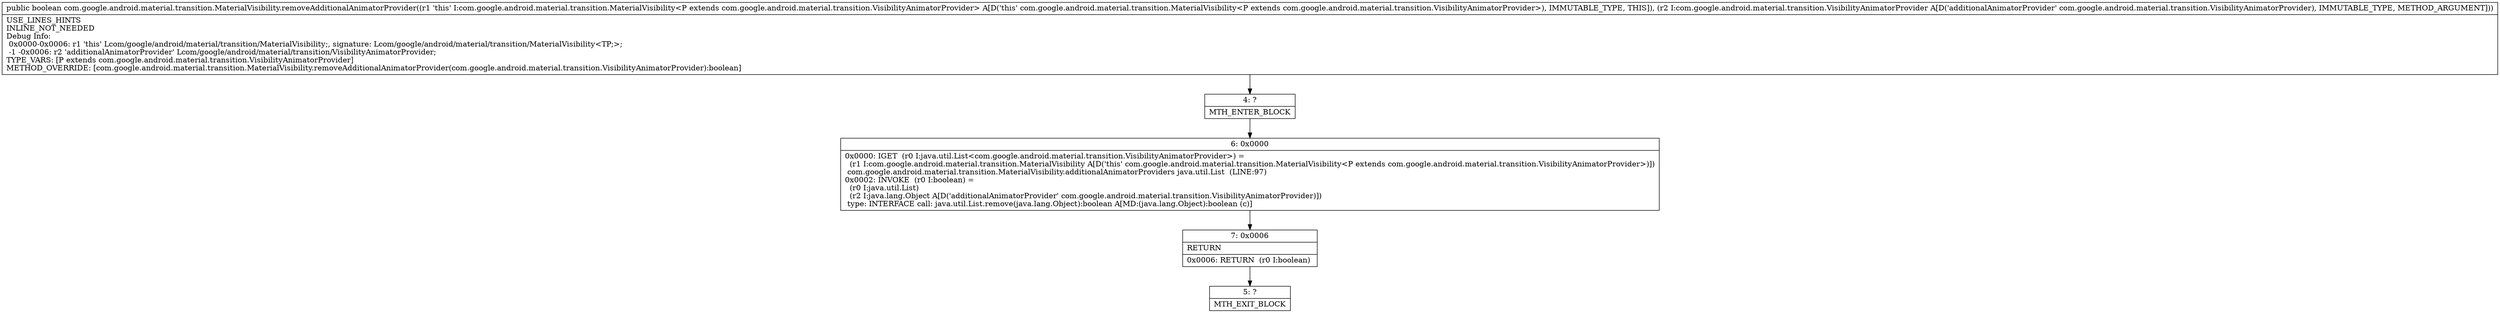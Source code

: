 digraph "CFG forcom.google.android.material.transition.MaterialVisibility.removeAdditionalAnimatorProvider(Lcom\/google\/android\/material\/transition\/VisibilityAnimatorProvider;)Z" {
Node_4 [shape=record,label="{4\:\ ?|MTH_ENTER_BLOCK\l}"];
Node_6 [shape=record,label="{6\:\ 0x0000|0x0000: IGET  (r0 I:java.util.List\<com.google.android.material.transition.VisibilityAnimatorProvider\>) = \l  (r1 I:com.google.android.material.transition.MaterialVisibility A[D('this' com.google.android.material.transition.MaterialVisibility\<P extends com.google.android.material.transition.VisibilityAnimatorProvider\>)])\l com.google.android.material.transition.MaterialVisibility.additionalAnimatorProviders java.util.List  (LINE:97)\l0x0002: INVOKE  (r0 I:boolean) = \l  (r0 I:java.util.List)\l  (r2 I:java.lang.Object A[D('additionalAnimatorProvider' com.google.android.material.transition.VisibilityAnimatorProvider)])\l type: INTERFACE call: java.util.List.remove(java.lang.Object):boolean A[MD:(java.lang.Object):boolean (c)]\l}"];
Node_7 [shape=record,label="{7\:\ 0x0006|RETURN\l|0x0006: RETURN  (r0 I:boolean) \l}"];
Node_5 [shape=record,label="{5\:\ ?|MTH_EXIT_BLOCK\l}"];
MethodNode[shape=record,label="{public boolean com.google.android.material.transition.MaterialVisibility.removeAdditionalAnimatorProvider((r1 'this' I:com.google.android.material.transition.MaterialVisibility\<P extends com.google.android.material.transition.VisibilityAnimatorProvider\> A[D('this' com.google.android.material.transition.MaterialVisibility\<P extends com.google.android.material.transition.VisibilityAnimatorProvider\>), IMMUTABLE_TYPE, THIS]), (r2 I:com.google.android.material.transition.VisibilityAnimatorProvider A[D('additionalAnimatorProvider' com.google.android.material.transition.VisibilityAnimatorProvider), IMMUTABLE_TYPE, METHOD_ARGUMENT]))  | USE_LINES_HINTS\lINLINE_NOT_NEEDED\lDebug Info:\l  0x0000\-0x0006: r1 'this' Lcom\/google\/android\/material\/transition\/MaterialVisibility;, signature: Lcom\/google\/android\/material\/transition\/MaterialVisibility\<TP;\>;\l  \-1 \-0x0006: r2 'additionalAnimatorProvider' Lcom\/google\/android\/material\/transition\/VisibilityAnimatorProvider;\lTYPE_VARS: [P extends com.google.android.material.transition.VisibilityAnimatorProvider]\lMETHOD_OVERRIDE: [com.google.android.material.transition.MaterialVisibility.removeAdditionalAnimatorProvider(com.google.android.material.transition.VisibilityAnimatorProvider):boolean]\l}"];
MethodNode -> Node_4;Node_4 -> Node_6;
Node_6 -> Node_7;
Node_7 -> Node_5;
}

